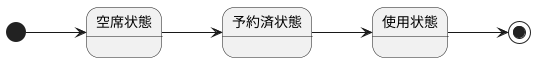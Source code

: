 @startuml 部屋オブジェクト
left to right direction
[*] --> 空席状態
空席状態 --> 予約済状態
予約済状態 --> 使用状態
使用状態 --> [*]

@enduml